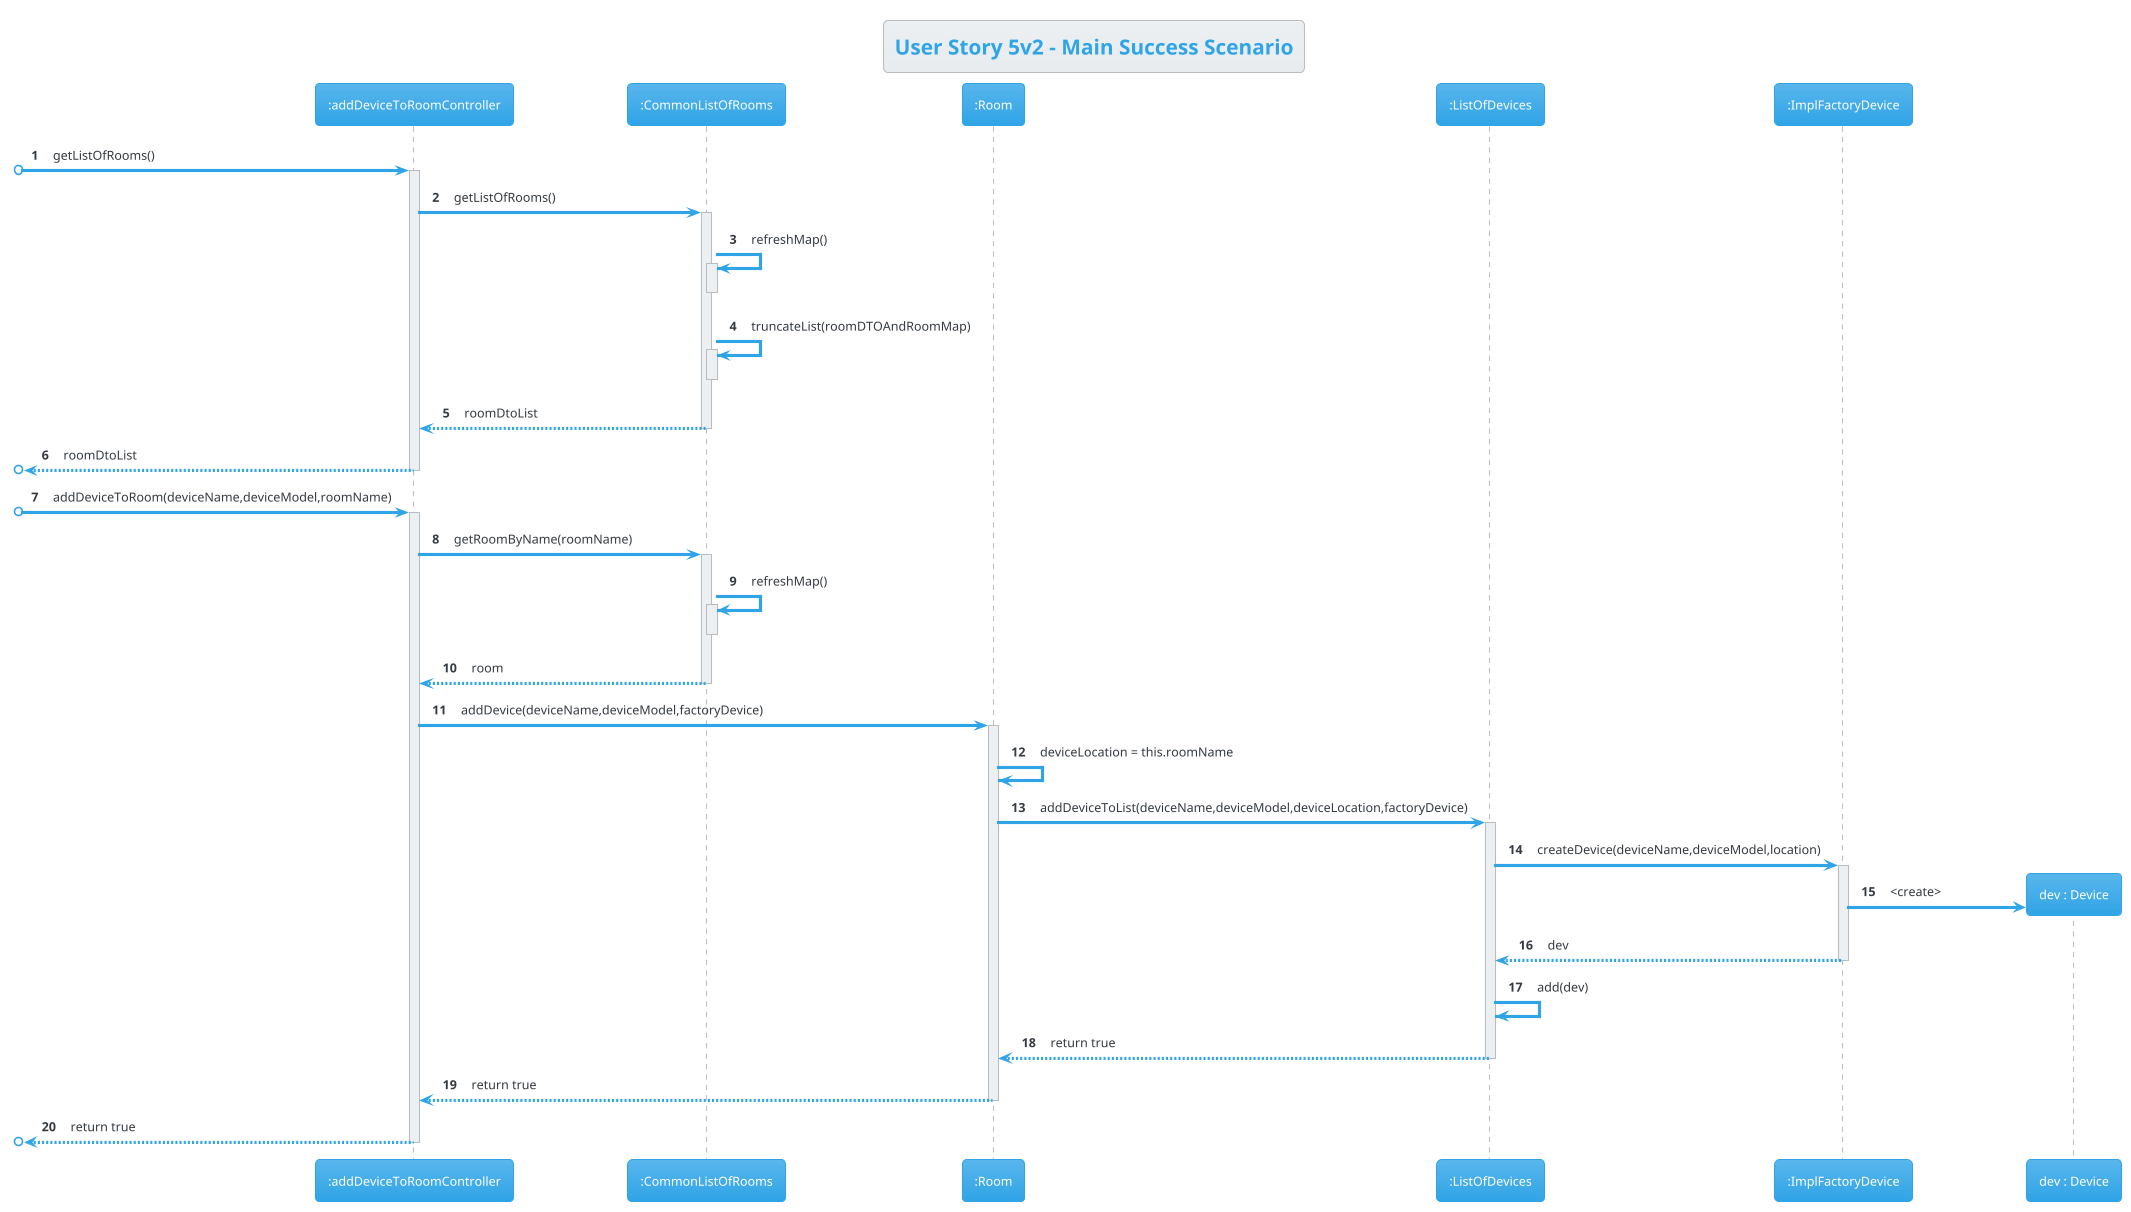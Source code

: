 @startuml
!theme cerulean
skinparam ParticipantPadding 50
autonumber
title User Story 5v2 - Main Success Scenario

participant ":addDeviceToRoomController" as C
participant ":CommonListOfRooms" as CU
participant ":Room" as R
participant ":ListOfDevices" as LD
participant ":ImplFactoryDevice" as FD
participant "dev : Device" as D

[o-> C : getListOfRooms()
activate C
C -> CU : getListOfRooms()
activate CU
CU -> CU : refreshMap()
activate CU
deactivate CU

CU -> CU : truncateList(roomDTOAndRoomMap)
activate CU
deactivate CU
CU --> C : roomDtoList
deactivate CU
[o<-- C : roomDtoList
deactivate C


[o-> C : addDeviceToRoom(deviceName,deviceModel,roomName)
activate C
C -> CU: getRoomByName(roomName)
activate CU
CU -> CU : refreshMap()
activate CU
deactivate CU
CU --> C : room
deactivate CU
C -> R : addDevice(deviceName,deviceModel,factoryDevice)
activate R
R -> R : deviceLocation = this.roomName
R -> LD : addDeviceToList(deviceName,deviceModel,deviceLocation,factoryDevice)
activate LD
LD -> FD : createDevice(deviceName,deviceModel,location)
activate FD
FD -> D **: <create>
FD --> LD : dev
deactivate FD
LD -> LD : add(dev)
LD --> R : return true
deactivate LD
R --> C : return true
deactivate R
[o<-- C : return true
deactivate C

@enduml